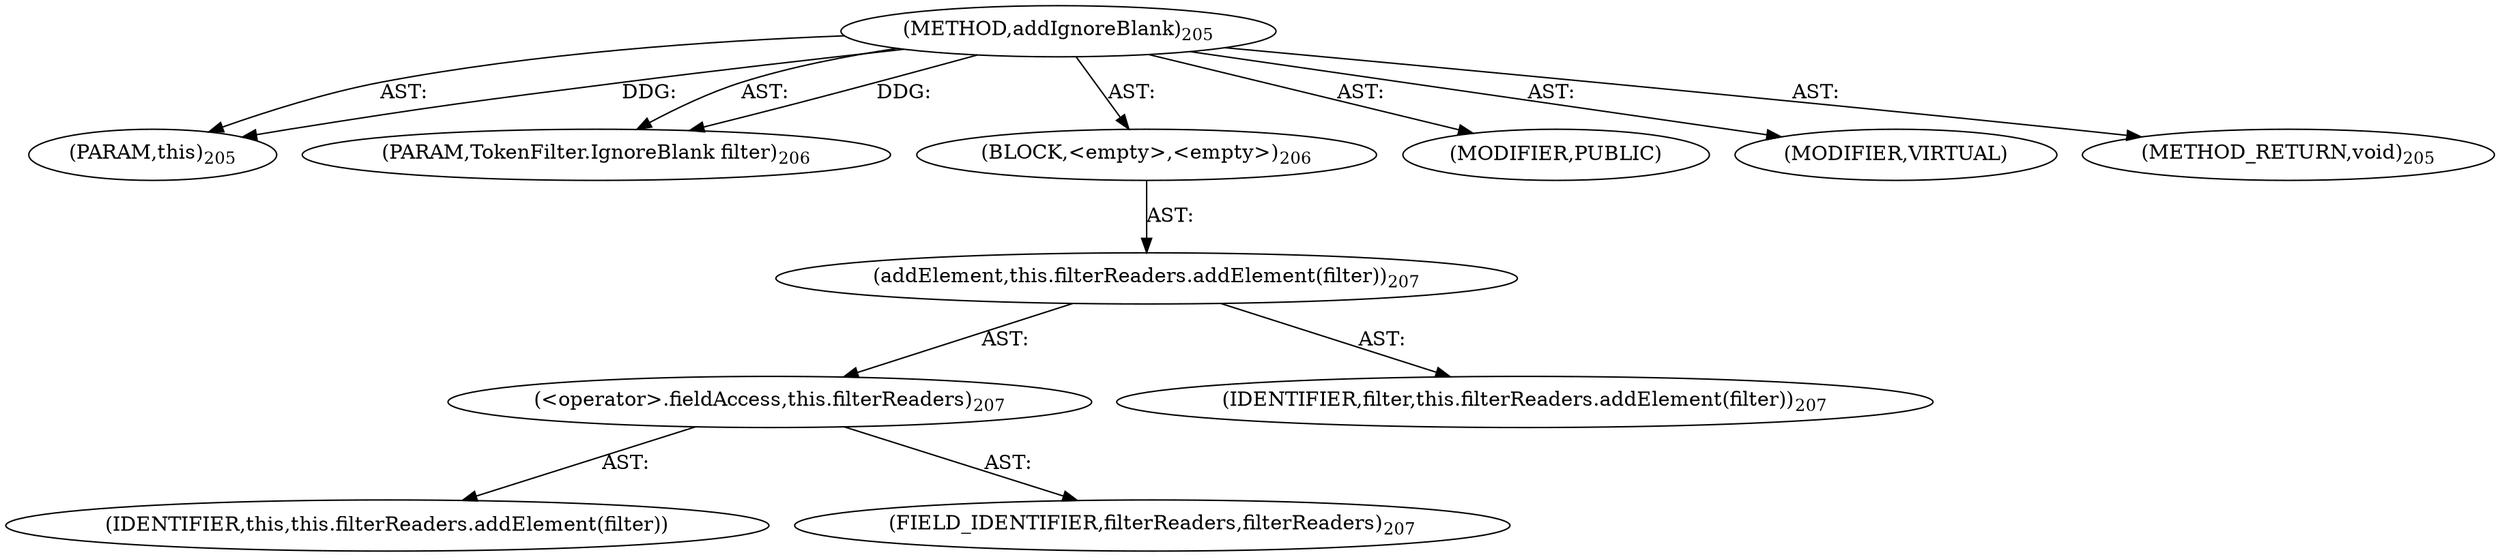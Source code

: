 digraph "addIgnoreBlank" {  
"111669149717" [label = <(METHOD,addIgnoreBlank)<SUB>205</SUB>> ]
"115964117034" [label = <(PARAM,this)<SUB>205</SUB>> ]
"115964117035" [label = <(PARAM,TokenFilter.IgnoreBlank filter)<SUB>206</SUB>> ]
"25769803797" [label = <(BLOCK,&lt;empty&gt;,&lt;empty&gt;)<SUB>206</SUB>> ]
"30064771113" [label = <(addElement,this.filterReaders.addElement(filter))<SUB>207</SUB>> ]
"30064771114" [label = <(&lt;operator&gt;.fieldAccess,this.filterReaders)<SUB>207</SUB>> ]
"68719476779" [label = <(IDENTIFIER,this,this.filterReaders.addElement(filter))> ]
"55834574869" [label = <(FIELD_IDENTIFIER,filterReaders,filterReaders)<SUB>207</SUB>> ]
"68719476780" [label = <(IDENTIFIER,filter,this.filterReaders.addElement(filter))<SUB>207</SUB>> ]
"133143986219" [label = <(MODIFIER,PUBLIC)> ]
"133143986220" [label = <(MODIFIER,VIRTUAL)> ]
"128849018901" [label = <(METHOD_RETURN,void)<SUB>205</SUB>> ]
  "111669149717" -> "115964117034"  [ label = "AST: "] 
  "111669149717" -> "115964117035"  [ label = "AST: "] 
  "111669149717" -> "25769803797"  [ label = "AST: "] 
  "111669149717" -> "133143986219"  [ label = "AST: "] 
  "111669149717" -> "133143986220"  [ label = "AST: "] 
  "111669149717" -> "128849018901"  [ label = "AST: "] 
  "25769803797" -> "30064771113"  [ label = "AST: "] 
  "30064771113" -> "30064771114"  [ label = "AST: "] 
  "30064771113" -> "68719476780"  [ label = "AST: "] 
  "30064771114" -> "68719476779"  [ label = "AST: "] 
  "30064771114" -> "55834574869"  [ label = "AST: "] 
  "111669149717" -> "115964117034"  [ label = "DDG: "] 
  "111669149717" -> "115964117035"  [ label = "DDG: "] 
}
